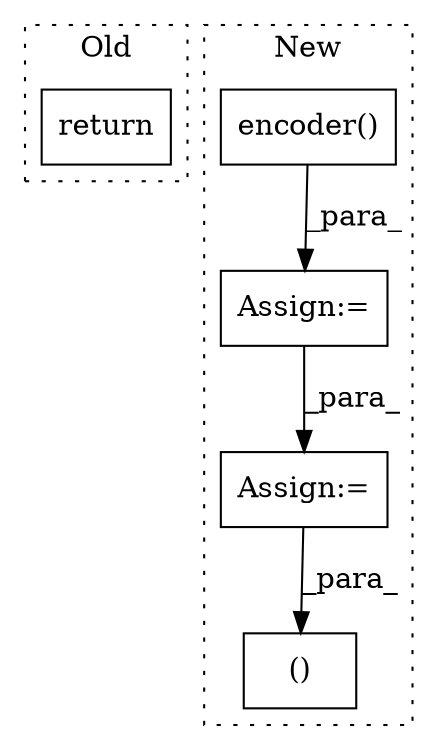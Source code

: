 digraph G {
subgraph cluster0 {
1 [label="return" a="93" s="1552" l="7" shape="box"];
label = "Old";
style="dotted";
}
subgraph cluster1 {
2 [label="encoder()" a="75" s="1455,1471" l="13,1" shape="box"];
3 [label="Assign:=" a="68" s="1519" l="3" shape="box"];
4 [label="()" a="54" s="1714" l="15" shape="box"];
5 [label="Assign:=" a="68" s="1452" l="3" shape="box"];
label = "New";
style="dotted";
}
2 -> 5 [label="_para_"];
3 -> 4 [label="_para_"];
5 -> 3 [label="_para_"];
}
